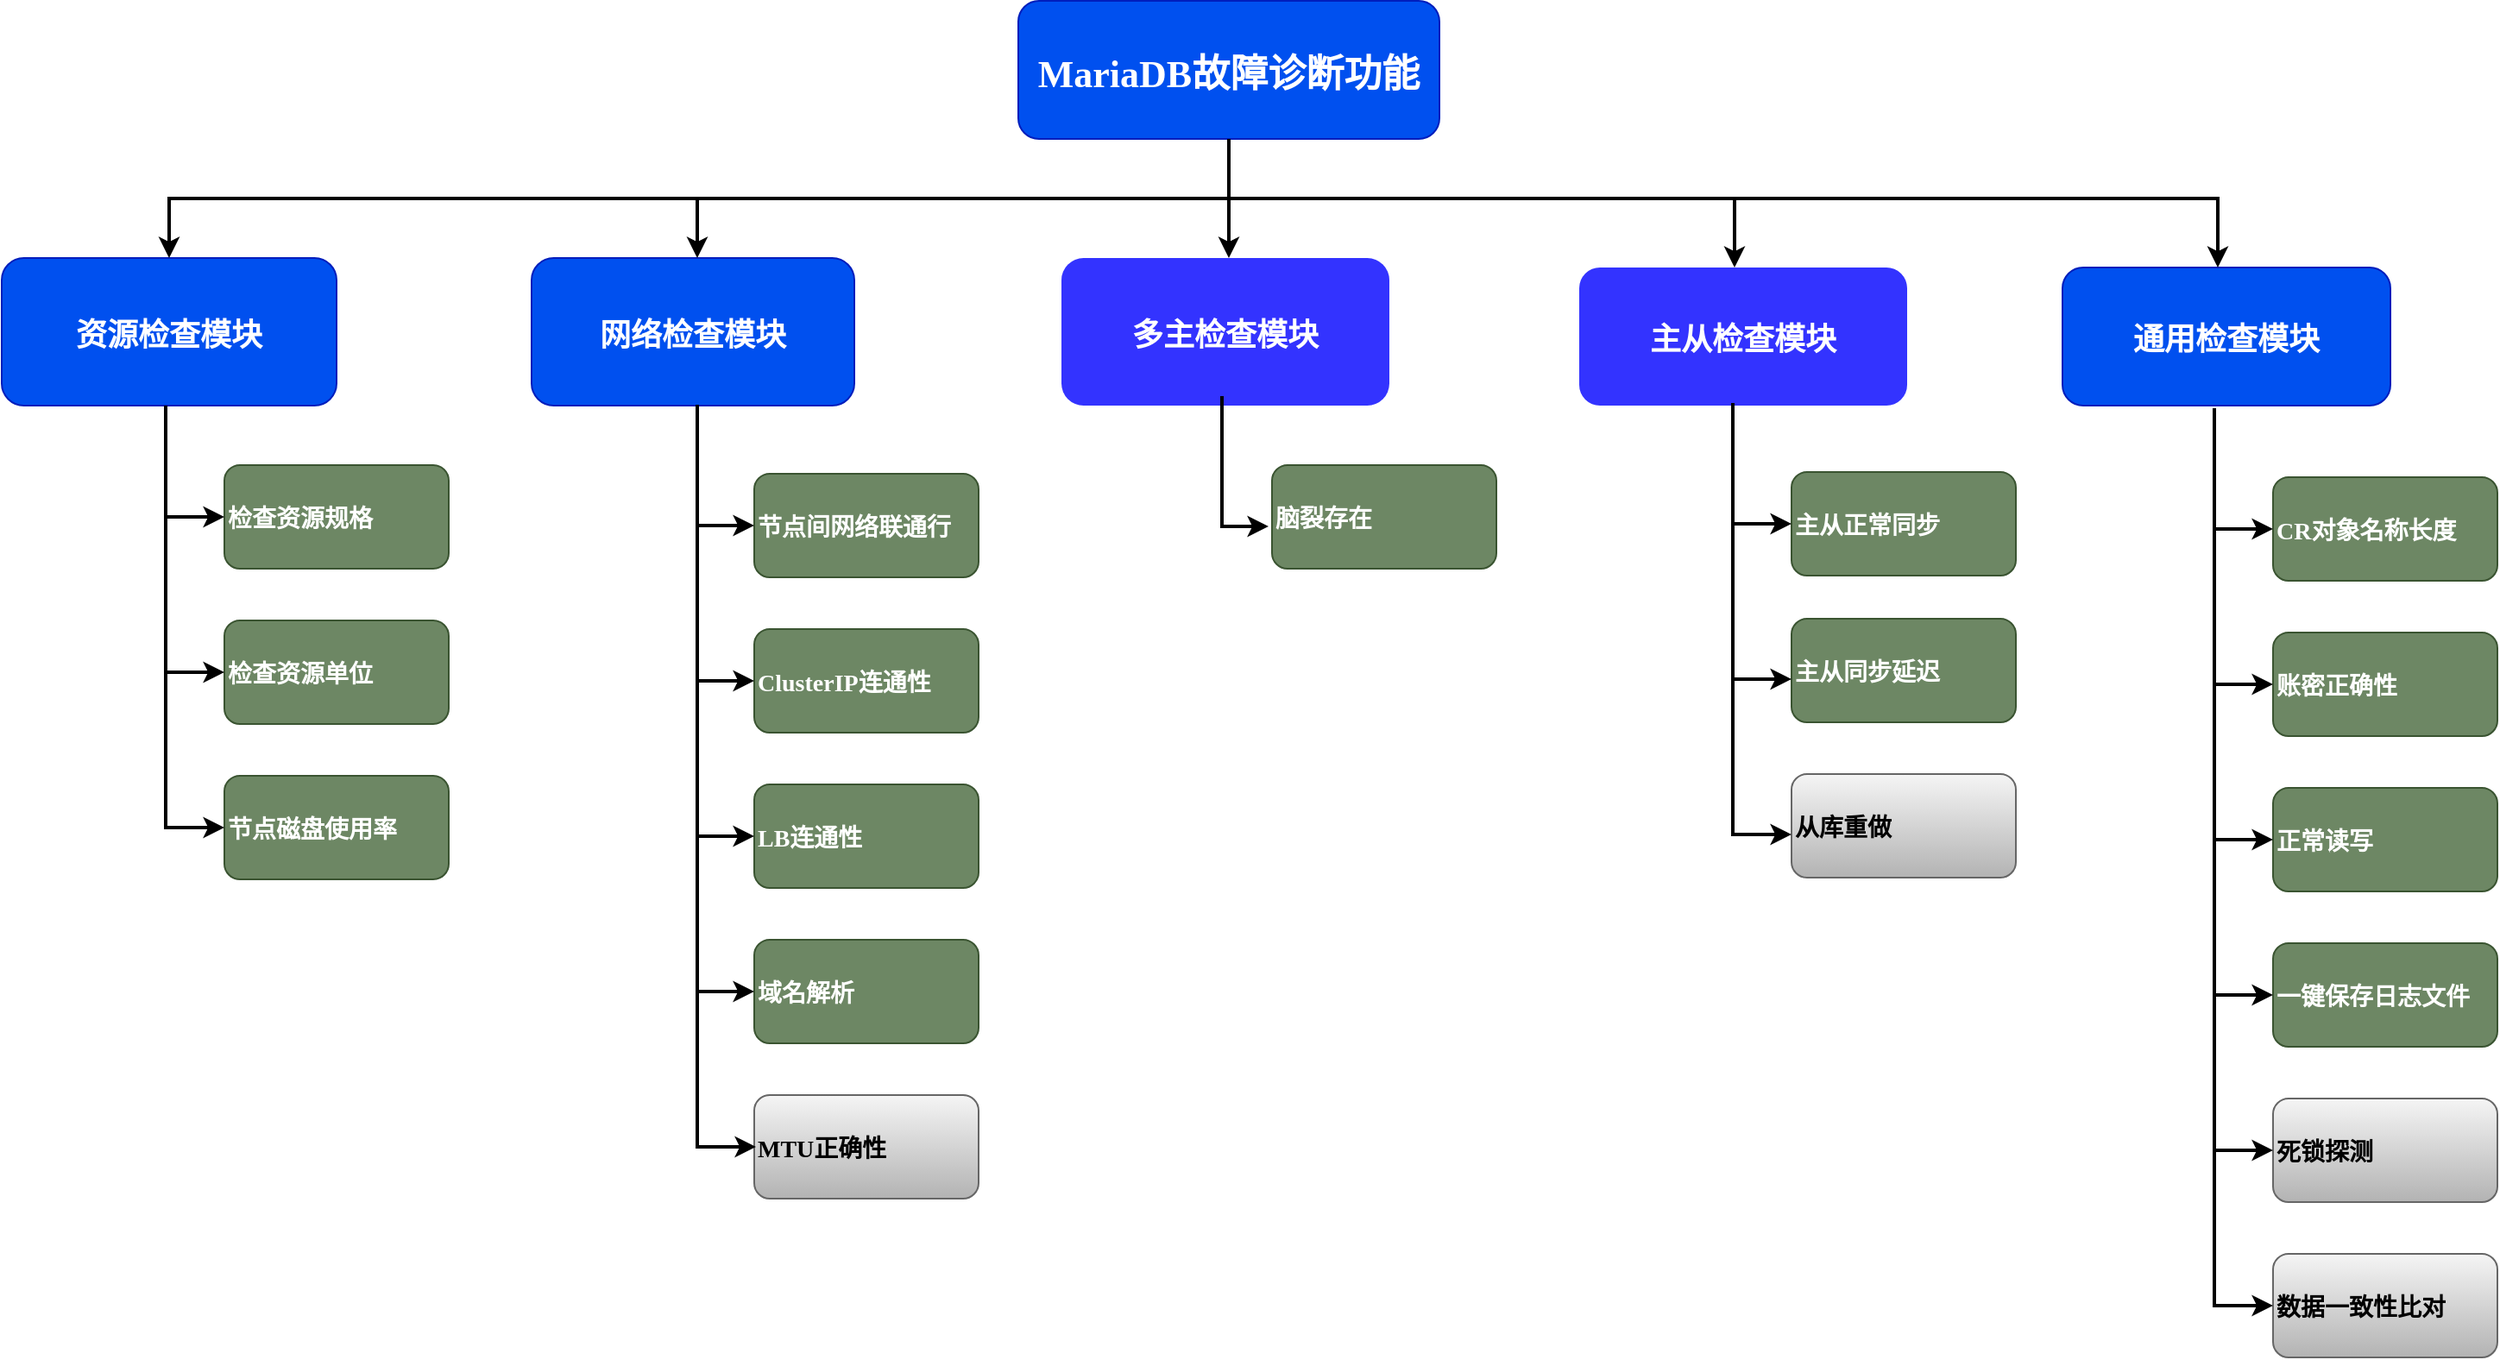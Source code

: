 <mxfile version="17.2.4" type="github">
  <diagram name="Page-1" id="2c0d36ab-eaac-3732-788b-9136903baeff">
    <mxGraphModel dx="2066" dy="1129" grid="1" gridSize="10" guides="1" tooltips="1" connect="1" arrows="1" fold="1" page="1" pageScale="1.5" pageWidth="30000" pageHeight="50069" background="none" math="0" shadow="0">
      <root>
        <mxCell id="0" />
        <mxCell id="1" parent="0" />
        <mxCell id="2" value="MariaDB故障诊断功能" style="rounded=1;fillColor=#0050ef;strokeColor=#001DBC;fontColor=#ffffff;fontStyle=1;fontFamily=Tahoma;fontSize=22;" parent="1" vertex="1">
          <mxGeometry x="825" y="205.5" width="244" height="80" as="geometry" />
        </mxCell>
        <mxCell id="4" value="通用检查模块" style="rounded=1;fillColor=#0050ef;strokeColor=#001DBC;fontColor=#ffffff;fontStyle=1;fontFamily=Tahoma;fontSize=18;" parent="1" vertex="1">
          <mxGeometry x="1430.0" y="360" width="190" height="80" as="geometry" />
        </mxCell>
        <mxCell id="9" value="" style="edgeStyle=elbowEdgeStyle;elbow=vertical;strokeWidth=2;rounded=0" parent="1" source="2" target="4" edge="1">
          <mxGeometry x="337" y="234.5" width="100" height="100" as="geometry">
            <mxPoint x="337" y="334.5" as="sourcePoint" />
            <mxPoint x="437" y="234.5" as="targetPoint" />
            <Array as="points">
              <mxPoint x="1520" y="320" />
              <mxPoint x="1060" y="320" />
              <mxPoint x="1490" y="319" />
              <mxPoint x="1530" y="329" />
            </Array>
          </mxGeometry>
        </mxCell>
        <mxCell id="10" value="多主检查模块" style="rounded=1;fillColor=#3333FF;gradientColor=none;strokeColor=none;fontColor=#FFFFFF;fontStyle=1;fontFamily=Tahoma;fontSize=18;" parent="1" vertex="1">
          <mxGeometry x="850" y="354.5" width="190" height="85.5" as="geometry" />
        </mxCell>
        <mxCell id="12" value="网络检查模块" style="rounded=1;fillColor=#0050ef;strokeColor=#001DBC;fontColor=#ffffff;fontStyle=1;fontFamily=Tahoma;fontSize=18;" parent="1" vertex="1">
          <mxGeometry x="543" y="354.5" width="187" height="85.5" as="geometry" />
        </mxCell>
        <mxCell id="13" value="资源检查模块" style="rounded=1;fillColor=#0050ef;strokeColor=#001DBC;fontStyle=1;fontFamily=Tahoma;fontSize=18;fontColor=#ffffff;" parent="1" vertex="1">
          <mxGeometry x="236" y="354.5" width="194" height="85.5" as="geometry" />
        </mxCell>
        <mxCell id="16" value="检查资源规格" style="rounded=1;fillColor=#6d8764;strokeColor=#3A5431;fontStyle=1;fontFamily=Tahoma;fontSize=14;align=left;fontColor=#ffffff;" parent="1" vertex="1">
          <mxGeometry x="365" y="474.5" width="130" height="60" as="geometry" />
        </mxCell>
        <mxCell id="17" value="检查资源单位" style="rounded=1;fillColor=#6d8764;strokeColor=#3A5431;fontStyle=1;fontFamily=Tahoma;fontSize=14;align=left;fontColor=#ffffff;" parent="1" vertex="1">
          <mxGeometry x="365" y="564.5" width="130" height="60" as="geometry" />
        </mxCell>
        <mxCell id="18" value="节点磁盘使用率" style="rounded=1;fillColor=#6d8764;strokeColor=#3A5431;fontStyle=1;fontFamily=Tahoma;fontSize=14;align=left;fontColor=#ffffff;" parent="1" vertex="1">
          <mxGeometry x="365" y="654.5" width="130" height="60" as="geometry" />
        </mxCell>
        <mxCell id="59" value="" style="edgeStyle=elbowEdgeStyle;elbow=vertical;strokeWidth=2;rounded=0" parent="1" edge="1">
          <mxGeometry x="348" y="244.5" width="100" height="100" as="geometry">
            <mxPoint x="639" y="320" as="sourcePoint" />
            <mxPoint x="639" y="354.5" as="targetPoint" />
          </mxGeometry>
        </mxCell>
        <mxCell id="61" value="" style="edgeStyle=elbowEdgeStyle;elbow=vertical;strokeWidth=2;rounded=0" parent="1" source="2" target="13" edge="1">
          <mxGeometry x="-23" y="154.5" width="100" height="100" as="geometry">
            <mxPoint x="-23" y="254.5" as="sourcePoint" />
            <mxPoint x="77" y="154.5" as="targetPoint" />
          </mxGeometry>
        </mxCell>
        <mxCell id="64" value="" style="edgeStyle=elbowEdgeStyle;elbow=horizontal;strokeWidth=2;rounded=0" parent="1" source="13" target="16" edge="1">
          <mxGeometry x="106" y="154.5" width="100" height="100" as="geometry">
            <mxPoint x="106" y="254.5" as="sourcePoint" />
            <mxPoint x="206" y="154.5" as="targetPoint" />
            <Array as="points">
              <mxPoint x="331" y="454.5" />
            </Array>
          </mxGeometry>
        </mxCell>
        <mxCell id="65" value="" style="edgeStyle=elbowEdgeStyle;elbow=horizontal;strokeWidth=2;rounded=0" parent="1" source="13" target="17" edge="1">
          <mxGeometry x="106" y="154.5" width="100" height="100" as="geometry">
            <mxPoint x="106" y="254.5" as="sourcePoint" />
            <mxPoint x="206" y="154.5" as="targetPoint" />
            <Array as="points">
              <mxPoint x="331" y="494.5" />
            </Array>
          </mxGeometry>
        </mxCell>
        <mxCell id="69" value="" style="edgeStyle=elbowEdgeStyle;elbow=horizontal;strokeWidth=2;rounded=0;entryX=0;entryY=0.5;entryDx=0;entryDy=0;" parent="1" source="13" target="18" edge="1">
          <mxGeometry x="106" y="154.5" width="100" height="100" as="geometry">
            <mxPoint x="106" y="254.5" as="sourcePoint" />
            <mxPoint x="365" y="954.5" as="targetPoint" />
            <Array as="points">
              <mxPoint x="331" y="684.5" />
            </Array>
          </mxGeometry>
        </mxCell>
        <mxCell id="xPJydppNvQIaj2kwLTz8-138" value="主从检查模块" style="rounded=1;fillColor=#3333FF;gradientColor=none;strokeColor=none;fontColor=#FFFFFF;fontStyle=1;fontFamily=Tahoma;fontSize=18;" vertex="1" parent="1">
          <mxGeometry x="1150" y="360" width="190" height="80" as="geometry" />
        </mxCell>
        <mxCell id="xPJydppNvQIaj2kwLTz8-141" value="节点间网络联通行" style="rounded=1;fillColor=#6d8764;strokeColor=#3A5431;fontStyle=1;fontFamily=Tahoma;fontSize=14;align=left;fontColor=#ffffff;" vertex="1" parent="1">
          <mxGeometry x="672" y="479.5" width="130" height="60" as="geometry" />
        </mxCell>
        <mxCell id="xPJydppNvQIaj2kwLTz8-142" value="ClusterIP连通性" style="rounded=1;fillColor=#6d8764;strokeColor=#3A5431;fontStyle=1;fontFamily=Tahoma;fontSize=14;align=left;fontColor=#ffffff;" vertex="1" parent="1">
          <mxGeometry x="672" y="569.5" width="130" height="60" as="geometry" />
        </mxCell>
        <mxCell id="xPJydppNvQIaj2kwLTz8-143" value="LB连通性" style="rounded=1;fillColor=#6d8764;strokeColor=#3A5431;fontStyle=1;fontFamily=Tahoma;fontSize=14;align=left;fontColor=#ffffff;" vertex="1" parent="1">
          <mxGeometry x="672" y="659.5" width="130" height="60" as="geometry" />
        </mxCell>
        <mxCell id="xPJydppNvQIaj2kwLTz8-144" value="域名解析" style="rounded=1;fillColor=#6d8764;strokeColor=#3A5431;fontStyle=1;fontFamily=Tahoma;fontSize=14;align=left;fontColor=#ffffff;" vertex="1" parent="1">
          <mxGeometry x="672" y="749.5" width="130" height="60" as="geometry" />
        </mxCell>
        <mxCell id="xPJydppNvQIaj2kwLTz8-145" value="MTU正确性" style="rounded=1;fillColor=#f5f5f5;gradientColor=#b3b3b3;strokeColor=#666666;fontStyle=1;fontFamily=Tahoma;fontSize=14;align=left;" vertex="1" parent="1">
          <mxGeometry x="672" y="839.5" width="130" height="60" as="geometry" />
        </mxCell>
        <mxCell id="xPJydppNvQIaj2kwLTz8-147" value="" style="edgeStyle=elbowEdgeStyle;elbow=horizontal;strokeWidth=2;rounded=0" edge="1" parent="1" target="xPJydppNvQIaj2kwLTz8-141">
          <mxGeometry x="414" y="159.5" width="100" height="100" as="geometry">
            <mxPoint x="639" y="439.5" as="sourcePoint" />
            <mxPoint x="514" y="159.5" as="targetPoint" />
            <Array as="points">
              <mxPoint x="639" y="459.5" />
            </Array>
          </mxGeometry>
        </mxCell>
        <mxCell id="xPJydppNvQIaj2kwLTz8-148" value="" style="edgeStyle=elbowEdgeStyle;elbow=horizontal;strokeWidth=2;rounded=0" edge="1" parent="1" target="xPJydppNvQIaj2kwLTz8-142">
          <mxGeometry x="414" y="159.5" width="100" height="100" as="geometry">
            <mxPoint x="639" y="439.5" as="sourcePoint" />
            <mxPoint x="514" y="159.5" as="targetPoint" />
            <Array as="points">
              <mxPoint x="639" y="499.5" />
            </Array>
          </mxGeometry>
        </mxCell>
        <mxCell id="xPJydppNvQIaj2kwLTz8-149" value="" style="edgeStyle=elbowEdgeStyle;elbow=horizontal;strokeWidth=2;rounded=0" edge="1" parent="1" target="xPJydppNvQIaj2kwLTz8-143">
          <mxGeometry x="414" y="159.5" width="100" height="100" as="geometry">
            <mxPoint x="639" y="439.5" as="sourcePoint" />
            <mxPoint x="514" y="159.5" as="targetPoint" />
            <Array as="points">
              <mxPoint x="639" y="549.5" />
            </Array>
          </mxGeometry>
        </mxCell>
        <mxCell id="xPJydppNvQIaj2kwLTz8-150" value="" style="edgeStyle=elbowEdgeStyle;elbow=horizontal;strokeWidth=2;rounded=0" edge="1" parent="1" target="xPJydppNvQIaj2kwLTz8-144">
          <mxGeometry x="414" y="159.5" width="100" height="100" as="geometry">
            <mxPoint x="639" y="460" as="sourcePoint" />
            <mxPoint x="514" y="159.5" as="targetPoint" />
            <Array as="points">
              <mxPoint x="639" y="599.5" />
            </Array>
          </mxGeometry>
        </mxCell>
        <mxCell id="xPJydppNvQIaj2kwLTz8-152" value="" style="edgeStyle=elbowEdgeStyle;elbow=horizontal;strokeWidth=2;rounded=0" edge="1" parent="1">
          <mxGeometry x="414" y="69.5" width="100" height="100" as="geometry">
            <mxPoint x="639" y="460" as="sourcePoint" />
            <mxPoint x="673" y="869.5" as="targetPoint" />
            <Array as="points">
              <mxPoint x="639" y="599.5" />
            </Array>
          </mxGeometry>
        </mxCell>
        <mxCell id="xPJydppNvQIaj2kwLTz8-153" value="脑裂存在" style="rounded=1;fillColor=#6d8764;strokeColor=#3A5431;fontStyle=1;fontFamily=Tahoma;fontSize=14;align=left;fontColor=#ffffff;" vertex="1" parent="1">
          <mxGeometry x="972" y="474.5" width="130" height="60" as="geometry" />
        </mxCell>
        <mxCell id="xPJydppNvQIaj2kwLTz8-164" value="" style="edgeStyle=elbowEdgeStyle;elbow=horizontal;strokeWidth=2;rounded=0" edge="1" parent="1">
          <mxGeometry x="718" y="154.5" width="100" height="100" as="geometry">
            <mxPoint x="943" y="434.5" as="sourcePoint" />
            <mxPoint x="970" y="510" as="targetPoint" />
            <Array as="points">
              <mxPoint x="943" y="684.5" />
            </Array>
          </mxGeometry>
        </mxCell>
        <mxCell id="xPJydppNvQIaj2kwLTz8-165" value="主从正常同步" style="rounded=1;fillColor=#6d8764;strokeColor=#3A5431;fontStyle=1;fontFamily=Tahoma;fontSize=14;align=left;fontColor=#ffffff;" vertex="1" parent="1">
          <mxGeometry x="1273" y="478.5" width="130" height="60" as="geometry" />
        </mxCell>
        <mxCell id="xPJydppNvQIaj2kwLTz8-166" value="主从同步延迟" style="rounded=1;fillColor=#6d8764;strokeColor=#3A5431;fontStyle=1;fontFamily=Tahoma;fontSize=14;align=left;fontColor=#ffffff;" vertex="1" parent="1">
          <mxGeometry x="1273" y="563.5" width="130" height="60" as="geometry" />
        </mxCell>
        <mxCell id="xPJydppNvQIaj2kwLTz8-167" value="从库重做" style="rounded=1;fillColor=#f5f5f5;gradientColor=#b3b3b3;strokeColor=#666666;fontStyle=1;fontFamily=Tahoma;fontSize=14;align=left;" vertex="1" parent="1">
          <mxGeometry x="1273" y="653.5" width="130" height="60" as="geometry" />
        </mxCell>
        <mxCell id="xPJydppNvQIaj2kwLTz8-171" value="" style="edgeStyle=elbowEdgeStyle;elbow=horizontal;strokeWidth=2;rounded=0" edge="1" parent="1" target="xPJydppNvQIaj2kwLTz8-165">
          <mxGeometry x="1014" y="158.5" width="100" height="100" as="geometry">
            <mxPoint x="1239" y="438.5" as="sourcePoint" />
            <mxPoint x="1114" y="158.5" as="targetPoint" />
            <Array as="points">
              <mxPoint x="1239" y="458.5" />
            </Array>
          </mxGeometry>
        </mxCell>
        <mxCell id="xPJydppNvQIaj2kwLTz8-172" value="" style="edgeStyle=elbowEdgeStyle;elbow=horizontal;strokeWidth=2;rounded=0" edge="1" parent="1">
          <mxGeometry x="1014" y="158.5" width="100" height="100" as="geometry">
            <mxPoint x="1239" y="438.5" as="sourcePoint" />
            <mxPoint x="1273" y="598.5" as="targetPoint" />
            <Array as="points">
              <mxPoint x="1239" y="498.5" />
            </Array>
          </mxGeometry>
        </mxCell>
        <mxCell id="xPJydppNvQIaj2kwLTz8-176" value="" style="edgeStyle=elbowEdgeStyle;elbow=horizontal;strokeWidth=2;rounded=0;entryX=0;entryY=0.5;entryDx=0;entryDy=0;" edge="1" parent="1">
          <mxGeometry x="1014" y="158.5" width="100" height="100" as="geometry">
            <mxPoint x="1240" y="465" as="sourcePoint" />
            <mxPoint x="1273" y="688.5" as="targetPoint" />
            <Array as="points">
              <mxPoint x="1239" y="688.5" />
            </Array>
          </mxGeometry>
        </mxCell>
        <mxCell id="xPJydppNvQIaj2kwLTz8-177" value="CR对象名称长度" style="rounded=1;fillColor=#6d8764;strokeColor=#3A5431;fontStyle=1;fontFamily=Tahoma;fontSize=14;align=left;fontColor=#ffffff;" vertex="1" parent="1">
          <mxGeometry x="1552" y="481.5" width="130" height="60" as="geometry" />
        </mxCell>
        <mxCell id="xPJydppNvQIaj2kwLTz8-178" value="账密正确性" style="rounded=1;fillColor=#6d8764;strokeColor=#3A5431;fontStyle=1;fontFamily=Tahoma;fontSize=14;align=left;fontColor=#ffffff;" vertex="1" parent="1">
          <mxGeometry x="1552" y="571.5" width="130" height="60" as="geometry" />
        </mxCell>
        <mxCell id="xPJydppNvQIaj2kwLTz8-179" value="正常读写" style="rounded=1;fillColor=#6d8764;strokeColor=#3A5431;fontStyle=1;fontFamily=Tahoma;fontSize=14;align=left;fontColor=#ffffff;" vertex="1" parent="1">
          <mxGeometry x="1552" y="661.5" width="130" height="60" as="geometry" />
        </mxCell>
        <mxCell id="xPJydppNvQIaj2kwLTz8-180" value="一键保存日志文件" style="rounded=1;fillColor=#6d8764;strokeColor=#3A5431;fontStyle=1;fontFamily=Tahoma;fontSize=14;align=left;fontColor=#ffffff;" vertex="1" parent="1">
          <mxGeometry x="1552" y="751.5" width="130" height="60" as="geometry" />
        </mxCell>
        <mxCell id="xPJydppNvQIaj2kwLTz8-181" value="死锁探测" style="rounded=1;fillColor=#f5f5f5;strokeColor=#666666;fontStyle=1;fontFamily=Tahoma;fontSize=14;align=left;gradientColor=#b3b3b3;" vertex="1" parent="1">
          <mxGeometry x="1552" y="841.5" width="130" height="60" as="geometry" />
        </mxCell>
        <mxCell id="xPJydppNvQIaj2kwLTz8-182" value="数据一致性比对" style="rounded=1;fillColor=#f5f5f5;gradientColor=#b3b3b3;strokeColor=#666666;fontStyle=1;fontFamily=Tahoma;fontSize=14;align=left;" vertex="1" parent="1">
          <mxGeometry x="1552" y="931.5" width="130" height="60" as="geometry" />
        </mxCell>
        <mxCell id="xPJydppNvQIaj2kwLTz8-183" value="" style="edgeStyle=elbowEdgeStyle;elbow=horizontal;strokeWidth=2;rounded=0" edge="1" parent="1" target="xPJydppNvQIaj2kwLTz8-177">
          <mxGeometry x="1293" y="161.5" width="100" height="100" as="geometry">
            <mxPoint x="1518" y="441.5" as="sourcePoint" />
            <mxPoint x="1393" y="161.5" as="targetPoint" />
            <Array as="points">
              <mxPoint x="1518" y="461.5" />
            </Array>
          </mxGeometry>
        </mxCell>
        <mxCell id="xPJydppNvQIaj2kwLTz8-184" value="" style="edgeStyle=elbowEdgeStyle;elbow=horizontal;strokeWidth=2;rounded=0" edge="1" parent="1" target="xPJydppNvQIaj2kwLTz8-178">
          <mxGeometry x="1293" y="161.5" width="100" height="100" as="geometry">
            <mxPoint x="1518" y="441.5" as="sourcePoint" />
            <mxPoint x="1393" y="161.5" as="targetPoint" />
            <Array as="points">
              <mxPoint x="1518" y="501.5" />
            </Array>
          </mxGeometry>
        </mxCell>
        <mxCell id="xPJydppNvQIaj2kwLTz8-185" value="" style="edgeStyle=elbowEdgeStyle;elbow=horizontal;strokeWidth=2;rounded=0" edge="1" parent="1" target="xPJydppNvQIaj2kwLTz8-179">
          <mxGeometry x="1293" y="161.5" width="100" height="100" as="geometry">
            <mxPoint x="1518" y="441.5" as="sourcePoint" />
            <mxPoint x="1393" y="161.5" as="targetPoint" />
            <Array as="points">
              <mxPoint x="1518" y="551.5" />
            </Array>
          </mxGeometry>
        </mxCell>
        <mxCell id="xPJydppNvQIaj2kwLTz8-186" value="" style="edgeStyle=elbowEdgeStyle;elbow=horizontal;strokeWidth=2;rounded=0" edge="1" parent="1" target="xPJydppNvQIaj2kwLTz8-180">
          <mxGeometry x="1293" y="161.5" width="100" height="100" as="geometry">
            <mxPoint x="1518" y="441.5" as="sourcePoint" />
            <mxPoint x="1393" y="161.5" as="targetPoint" />
            <Array as="points">
              <mxPoint x="1518" y="601.5" />
            </Array>
          </mxGeometry>
        </mxCell>
        <mxCell id="xPJydppNvQIaj2kwLTz8-187" value="" style="edgeStyle=elbowEdgeStyle;elbow=horizontal;strokeWidth=2;rounded=0" edge="1" parent="1" target="xPJydppNvQIaj2kwLTz8-181">
          <mxGeometry x="1293" y="161.5" width="100" height="100" as="geometry">
            <mxPoint x="1518" y="441.5" as="sourcePoint" />
            <mxPoint x="1393" y="161.5" as="targetPoint" />
            <Array as="points">
              <mxPoint x="1518" y="641.5" />
            </Array>
          </mxGeometry>
        </mxCell>
        <mxCell id="xPJydppNvQIaj2kwLTz8-188" value="" style="edgeStyle=elbowEdgeStyle;elbow=horizontal;strokeWidth=2;rounded=0" edge="1" parent="1" target="xPJydppNvQIaj2kwLTz8-182">
          <mxGeometry x="1293" y="161.5" width="100" height="100" as="geometry">
            <mxPoint x="1518" y="441.5" as="sourcePoint" />
            <mxPoint x="1393" y="161.5" as="targetPoint" />
            <Array as="points">
              <mxPoint x="1518" y="691.5" />
            </Array>
          </mxGeometry>
        </mxCell>
        <mxCell id="xPJydppNvQIaj2kwLTz8-191" value="" style="edgeStyle=elbowEdgeStyle;elbow=vertical;strokeWidth=2;rounded=0" edge="1" parent="1">
          <mxGeometry x="656" y="244.5" width="100" height="100" as="geometry">
            <mxPoint x="947" y="320" as="sourcePoint" />
            <mxPoint x="947" y="354.5" as="targetPoint" />
          </mxGeometry>
        </mxCell>
        <mxCell id="xPJydppNvQIaj2kwLTz8-192" value="" style="edgeStyle=elbowEdgeStyle;elbow=vertical;strokeWidth=2;rounded=0" edge="1" parent="1">
          <mxGeometry x="949" y="250" width="100" height="100" as="geometry">
            <mxPoint x="1240" y="320" as="sourcePoint" />
            <mxPoint x="1240" y="360" as="targetPoint" />
          </mxGeometry>
        </mxCell>
      </root>
    </mxGraphModel>
  </diagram>
</mxfile>
